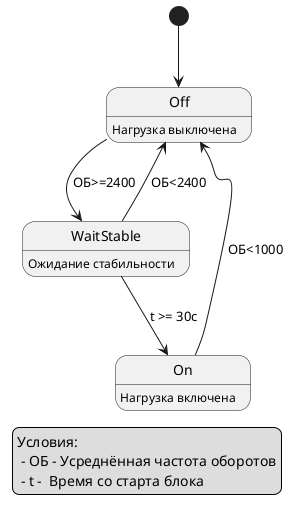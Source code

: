 @startuml
[*]-->Off
Off: Нагрузка выключена
Off-->WaitStable: ОБ>=2400
WaitStable: Ожидание стабильности
WaitStable-->Off: ОБ<2400
WaitStable-->On: t >= 30c
On: Нагрузка включена
On-->Off: ОБ<1000


legend
  Условия:
   - ОБ - Усреднённая частота оборотов
   - t -  Время со старта блока
endlegend
@enduml

                        